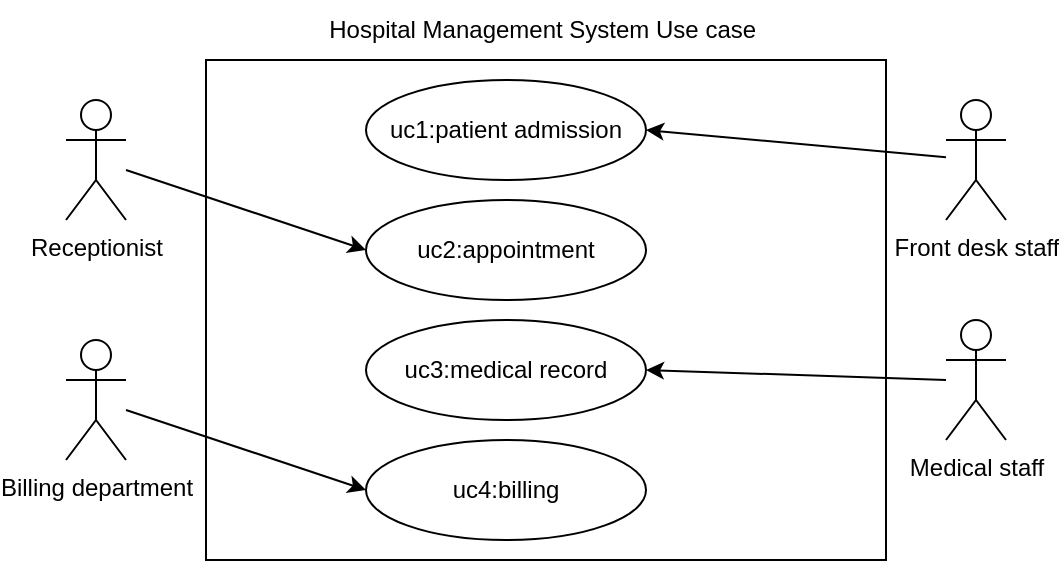 <mxfile>
    <diagram id="uNJFjIK9Fbw_uZlFAqSP" name="Page-1">
        <mxGraphModel dx="738" dy="312" grid="1" gridSize="10" guides="1" tooltips="1" connect="1" arrows="1" fold="1" page="1" pageScale="1" pageWidth="850" pageHeight="1100" math="0" shadow="0">
            <root>
                <mxCell id="0"/>
                <mxCell id="1" parent="0"/>
                <mxCell id="2" value="Receptionist" style="shape=umlActor;verticalLabelPosition=bottom;verticalAlign=top;html=1;outlineConnect=0;" vertex="1" parent="1">
                    <mxGeometry x="70" y="50" width="30" height="60" as="geometry"/>
                </mxCell>
                <mxCell id="4" value="Front desk staff" style="shape=umlActor;verticalLabelPosition=bottom;verticalAlign=top;html=1;outlineConnect=0;" vertex="1" parent="1">
                    <mxGeometry x="510" y="50" width="30" height="60" as="geometry"/>
                </mxCell>
                <mxCell id="5" value="Medical staff" style="shape=umlActor;verticalLabelPosition=bottom;verticalAlign=top;html=1;outlineConnect=0;" vertex="1" parent="1">
                    <mxGeometry x="510" y="160" width="30" height="60" as="geometry"/>
                </mxCell>
                <mxCell id="6" value="" style="rounded=0;whiteSpace=wrap;html=1;" vertex="1" parent="1">
                    <mxGeometry x="140" y="30" width="340" height="250" as="geometry"/>
                </mxCell>
                <mxCell id="7" value="uc1:patient admission" style="ellipse;whiteSpace=wrap;html=1;" vertex="1" parent="1">
                    <mxGeometry x="220" y="40" width="140" height="50" as="geometry"/>
                </mxCell>
                <mxCell id="8" value="uc2:appointment" style="ellipse;whiteSpace=wrap;html=1;" vertex="1" parent="1">
                    <mxGeometry x="220" y="100" width="140" height="50" as="geometry"/>
                </mxCell>
                <mxCell id="9" value="uc3:medical record" style="ellipse;whiteSpace=wrap;html=1;" vertex="1" parent="1">
                    <mxGeometry x="220" y="160" width="140" height="50" as="geometry"/>
                </mxCell>
                <mxCell id="10" value="uc4:billing" style="ellipse;whiteSpace=wrap;html=1;" vertex="1" parent="1">
                    <mxGeometry x="220" y="220" width="140" height="50" as="geometry"/>
                </mxCell>
                <mxCell id="13" value="" style="endArrow=classic;html=1;entryX=1;entryY=0.5;entryDx=0;entryDy=0;" edge="1" parent="1" source="4" target="7">
                    <mxGeometry width="50" height="50" relative="1" as="geometry">
                        <mxPoint x="410" y="70" as="sourcePoint"/>
                        <mxPoint x="590" y="50" as="targetPoint"/>
                    </mxGeometry>
                </mxCell>
                <mxCell id="14" value="Billing department" style="shape=umlActor;verticalLabelPosition=bottom;verticalAlign=top;html=1;outlineConnect=0;" vertex="1" parent="1">
                    <mxGeometry x="70" y="170" width="30" height="60" as="geometry"/>
                </mxCell>
                <mxCell id="16" value="" style="endArrow=classic;html=1;entryX=0;entryY=0.5;entryDx=0;entryDy=0;" edge="1" parent="1" source="2" target="8">
                    <mxGeometry width="50" height="50" relative="1" as="geometry">
                        <mxPoint x="280" y="160" as="sourcePoint"/>
                        <mxPoint x="330" y="110" as="targetPoint"/>
                    </mxGeometry>
                </mxCell>
                <mxCell id="17" value="" style="endArrow=classic;html=1;entryX=1;entryY=0.5;entryDx=0;entryDy=0;" edge="1" parent="1" target="9">
                    <mxGeometry width="50" height="50" relative="1" as="geometry">
                        <mxPoint x="510" y="190" as="sourcePoint"/>
                        <mxPoint x="550" y="140" as="targetPoint"/>
                    </mxGeometry>
                </mxCell>
                <mxCell id="18" value="" style="endArrow=classic;html=1;entryX=0;entryY=0.5;entryDx=0;entryDy=0;" edge="1" parent="1" source="14" target="10">
                    <mxGeometry width="50" height="50" relative="1" as="geometry">
                        <mxPoint x="220" y="220" as="sourcePoint"/>
                        <mxPoint x="270" y="170" as="targetPoint"/>
                    </mxGeometry>
                </mxCell>
                <mxCell id="19" value="Hospital Management System Use case&amp;nbsp;" style="text;html=1;strokeColor=none;fillColor=none;align=center;verticalAlign=middle;whiteSpace=wrap;rounded=0;" vertex="1" parent="1">
                    <mxGeometry x="195" width="230" height="30" as="geometry"/>
                </mxCell>
            </root>
        </mxGraphModel>
    </diagram>
</mxfile>